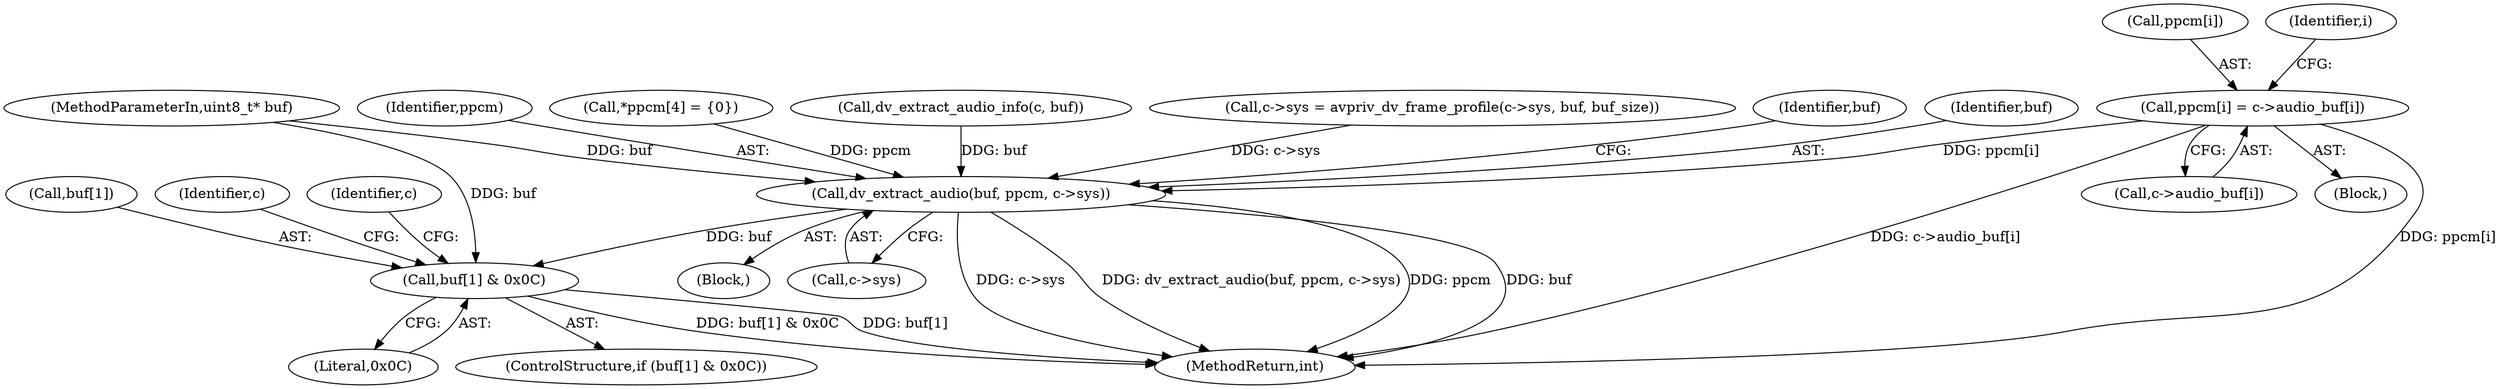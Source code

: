 digraph "0_libav_5a396bb3a66a61a68b80f2369d0249729bf85e04@pointer" {
"1000194" [label="(Call,ppcm[i] = c->audio_buf[i])"];
"1000203" [label="(Call,dv_extract_audio(buf, ppcm, c->sys))"];
"1000210" [label="(Call,buf[1] & 0x0C)"];
"1000195" [label="(Call,ppcm[i])"];
"1000203" [label="(Call,dv_extract_audio(buf, ppcm, c->sys))"];
"1000113" [label="(Call,*ppcm[4] = {0})"];
"1000206" [label="(Call,c->sys)"];
"1000257" [label="(MethodReturn,int)"];
"1000239" [label="(Identifier,c)"];
"1000209" [label="(ControlStructure,if (buf[1] & 0x0C))"];
"1000198" [label="(Call,c->audio_buf[i])"];
"1000107" [label="(MethodParameterIn,uint8_t* buf)"];
"1000211" [label="(Call,buf[1])"];
"1000145" [label="(Call,dv_extract_audio_info(c, buf))"];
"1000220" [label="(Identifier,c)"];
"1000122" [label="(Call,c->sys = avpriv_dv_frame_profile(c->sys, buf, buf_size))"];
"1000158" [label="(Identifier,i)"];
"1000212" [label="(Identifier,buf)"];
"1000214" [label="(Literal,0x0C)"];
"1000204" [label="(Identifier,buf)"];
"1000159" [label="(Block,)"];
"1000194" [label="(Call,ppcm[i] = c->audio_buf[i])"];
"1000109" [label="(Block,)"];
"1000205" [label="(Identifier,ppcm)"];
"1000210" [label="(Call,buf[1] & 0x0C)"];
"1000194" -> "1000159"  [label="AST: "];
"1000194" -> "1000198"  [label="CFG: "];
"1000195" -> "1000194"  [label="AST: "];
"1000198" -> "1000194"  [label="AST: "];
"1000158" -> "1000194"  [label="CFG: "];
"1000194" -> "1000257"  [label="DDG: ppcm[i]"];
"1000194" -> "1000257"  [label="DDG: c->audio_buf[i]"];
"1000194" -> "1000203"  [label="DDG: ppcm[i]"];
"1000203" -> "1000109"  [label="AST: "];
"1000203" -> "1000206"  [label="CFG: "];
"1000204" -> "1000203"  [label="AST: "];
"1000205" -> "1000203"  [label="AST: "];
"1000206" -> "1000203"  [label="AST: "];
"1000212" -> "1000203"  [label="CFG: "];
"1000203" -> "1000257"  [label="DDG: c->sys"];
"1000203" -> "1000257"  [label="DDG: dv_extract_audio(buf, ppcm, c->sys)"];
"1000203" -> "1000257"  [label="DDG: ppcm"];
"1000203" -> "1000257"  [label="DDG: buf"];
"1000145" -> "1000203"  [label="DDG: buf"];
"1000107" -> "1000203"  [label="DDG: buf"];
"1000113" -> "1000203"  [label="DDG: ppcm"];
"1000122" -> "1000203"  [label="DDG: c->sys"];
"1000203" -> "1000210"  [label="DDG: buf"];
"1000210" -> "1000209"  [label="AST: "];
"1000210" -> "1000214"  [label="CFG: "];
"1000211" -> "1000210"  [label="AST: "];
"1000214" -> "1000210"  [label="AST: "];
"1000220" -> "1000210"  [label="CFG: "];
"1000239" -> "1000210"  [label="CFG: "];
"1000210" -> "1000257"  [label="DDG: buf[1] & 0x0C"];
"1000210" -> "1000257"  [label="DDG: buf[1]"];
"1000107" -> "1000210"  [label="DDG: buf"];
}
